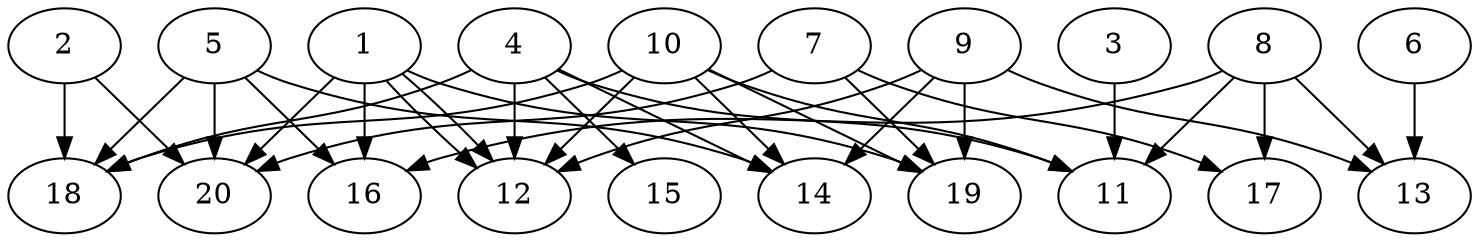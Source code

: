 // DAG automatically generated by daggen at Thu Oct  3 13:58:43 2019
// ./daggen --dot -n 20 --ccr 0.4 --fat 0.9 --regular 0.7 --density 0.5 --mindata 5242880 --maxdata 52428800 
digraph G {
  1 [size="82536960", alpha="0.14", expect_size="33014784"] 
  1 -> 12 [size ="33014784"]
  1 -> 12 [size ="33014784"]
  1 -> 16 [size ="33014784"]
  1 -> 19 [size ="33014784"]
  1 -> 20 [size ="33014784"]
  2 [size="113925120", alpha="0.16", expect_size="45570048"] 
  2 -> 18 [size ="45570048"]
  2 -> 20 [size ="45570048"]
  3 [size="63106560", alpha="0.06", expect_size="25242624"] 
  3 -> 11 [size ="25242624"]
  4 [size="19386880", alpha="0.14", expect_size="7754752"] 
  4 -> 11 [size ="7754752"]
  4 -> 12 [size ="7754752"]
  4 -> 14 [size ="7754752"]
  4 -> 15 [size ="7754752"]
  4 -> 18 [size ="7754752"]
  5 [size="44505600", alpha="0.02", expect_size="17802240"] 
  5 -> 14 [size ="17802240"]
  5 -> 16 [size ="17802240"]
  5 -> 18 [size ="17802240"]
  5 -> 20 [size ="17802240"]
  6 [size="86592000", alpha="0.08", expect_size="34636800"] 
  6 -> 13 [size ="34636800"]
  7 [size="29486080", alpha="0.07", expect_size="11794432"] 
  7 -> 17 [size ="11794432"]
  7 -> 19 [size ="11794432"]
  7 -> 20 [size ="11794432"]
  8 [size="115584000", alpha="0.17", expect_size="46233600"] 
  8 -> 11 [size ="46233600"]
  8 -> 13 [size ="46233600"]
  8 -> 16 [size ="46233600"]
  8 -> 17 [size ="46233600"]
  9 [size="91873280", alpha="0.18", expect_size="36749312"] 
  9 -> 12 [size ="36749312"]
  9 -> 13 [size ="36749312"]
  9 -> 14 [size ="36749312"]
  9 -> 19 [size ="36749312"]
  10 [size="66191360", alpha="0.18", expect_size="26476544"] 
  10 -> 11 [size ="26476544"]
  10 -> 12 [size ="26476544"]
  10 -> 14 [size ="26476544"]
  10 -> 18 [size ="26476544"]
  10 -> 19 [size ="26476544"]
  11 [size="115420160", alpha="0.01", expect_size="46168064"] 
  12 [size="81899520", alpha="0.17", expect_size="32759808"] 
  13 [size="61094400", alpha="0.08", expect_size="24437760"] 
  14 [size="99033600", alpha="0.12", expect_size="39613440"] 
  15 [size="63111680", alpha="0.04", expect_size="25244672"] 
  16 [size="72061440", alpha="0.06", expect_size="28824576"] 
  17 [size="121454080", alpha="0.10", expect_size="48581632"] 
  18 [size="46840320", alpha="0.07", expect_size="18736128"] 
  19 [size="26603520", alpha="0.08", expect_size="10641408"] 
  20 [size="130142720", alpha="0.07", expect_size="52057088"] 
}

